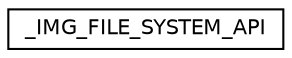 digraph "Graphical Class Hierarchy"
{
  edge [fontname="Helvetica",fontsize="10",labelfontname="Helvetica",labelfontsize="10"];
  node [fontname="Helvetica",fontsize="10",shape=record];
  rankdir="LR";
  Node1 [label="_IMG_FILE_SYSTEM_API",height=0.2,width=0.4,color="black", fillcolor="white", style="filled",URL="$struct___i_m_g___f_i_l_e___s_y_s_t_e_m___a_p_i.html"];
}
